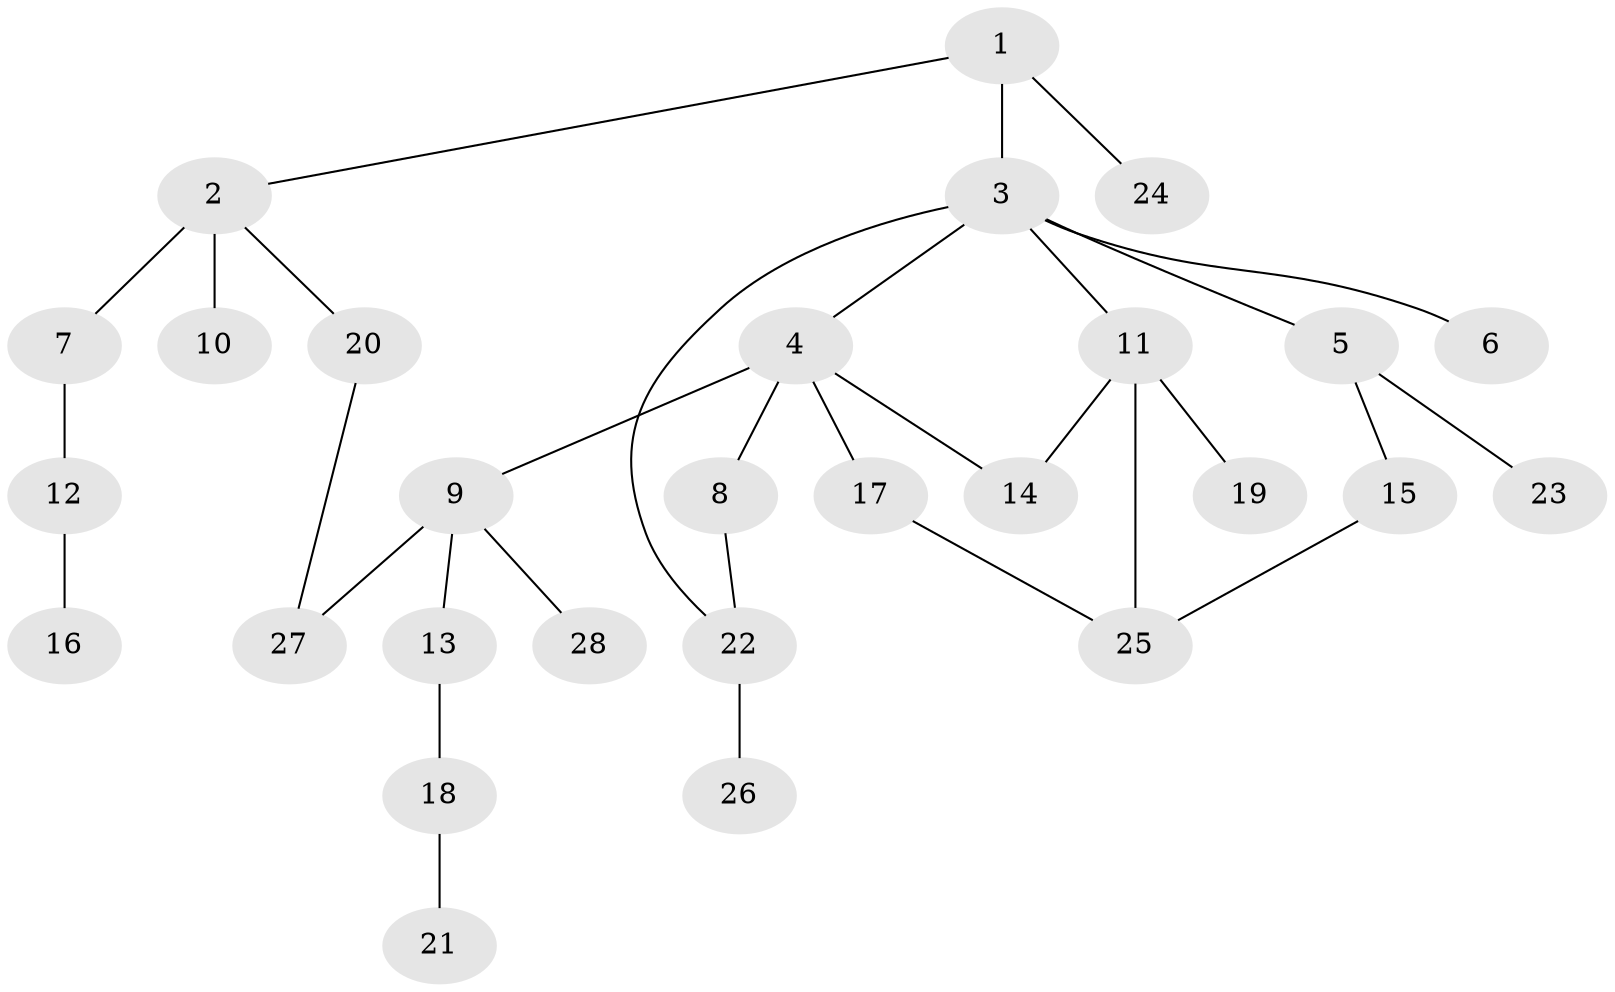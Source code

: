 // original degree distribution, {4: 0.07692307692307693, 3: 0.1346153846153846, 7: 0.038461538461538464, 1: 0.4807692307692308, 2: 0.21153846153846154, 5: 0.038461538461538464, 6: 0.019230769230769232}
// Generated by graph-tools (version 1.1) at 2025/34/03/09/25 02:34:11]
// undirected, 28 vertices, 32 edges
graph export_dot {
graph [start="1"]
  node [color=gray90,style=filled];
  1;
  2;
  3;
  4;
  5;
  6;
  7;
  8;
  9;
  10;
  11;
  12;
  13;
  14;
  15;
  16;
  17;
  18;
  19;
  20;
  21;
  22;
  23;
  24;
  25;
  26;
  27;
  28;
  1 -- 2 [weight=1.0];
  1 -- 3 [weight=1.0];
  1 -- 24 [weight=1.0];
  2 -- 7 [weight=1.0];
  2 -- 10 [weight=2.0];
  2 -- 20 [weight=1.0];
  3 -- 4 [weight=1.0];
  3 -- 5 [weight=1.0];
  3 -- 6 [weight=1.0];
  3 -- 11 [weight=1.0];
  3 -- 22 [weight=1.0];
  4 -- 8 [weight=2.0];
  4 -- 9 [weight=1.0];
  4 -- 14 [weight=1.0];
  4 -- 17 [weight=1.0];
  5 -- 15 [weight=1.0];
  5 -- 23 [weight=1.0];
  7 -- 12 [weight=3.0];
  8 -- 22 [weight=1.0];
  9 -- 13 [weight=1.0];
  9 -- 27 [weight=1.0];
  9 -- 28 [weight=1.0];
  11 -- 14 [weight=1.0];
  11 -- 19 [weight=1.0];
  11 -- 25 [weight=2.0];
  12 -- 16 [weight=1.0];
  13 -- 18 [weight=1.0];
  15 -- 25 [weight=1.0];
  17 -- 25 [weight=1.0];
  18 -- 21 [weight=1.0];
  20 -- 27 [weight=1.0];
  22 -- 26 [weight=1.0];
}

